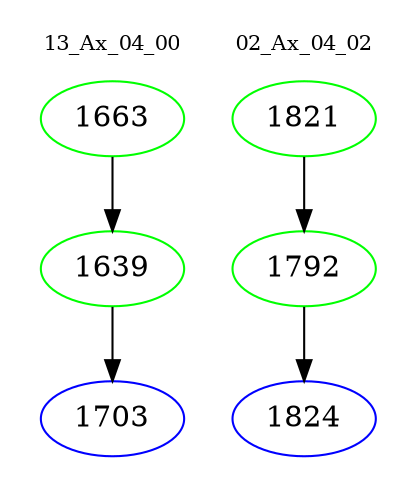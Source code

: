 digraph{
subgraph cluster_0 {
color = white
label = "13_Ax_04_00";
fontsize=10;
T0_1663 [label="1663", color="green"]
T0_1663 -> T0_1639 [color="black"]
T0_1639 [label="1639", color="green"]
T0_1639 -> T0_1703 [color="black"]
T0_1703 [label="1703", color="blue"]
}
subgraph cluster_1 {
color = white
label = "02_Ax_04_02";
fontsize=10;
T1_1821 [label="1821", color="green"]
T1_1821 -> T1_1792 [color="black"]
T1_1792 [label="1792", color="green"]
T1_1792 -> T1_1824 [color="black"]
T1_1824 [label="1824", color="blue"]
}
}
